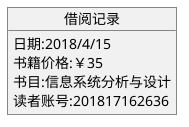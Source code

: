  @startuml

    object 借阅记录{
            日期:2018/4/15
            书籍价格:￥35
            书目:信息系统分析与设计
            读者账号:201817162636
    }
    @enduml